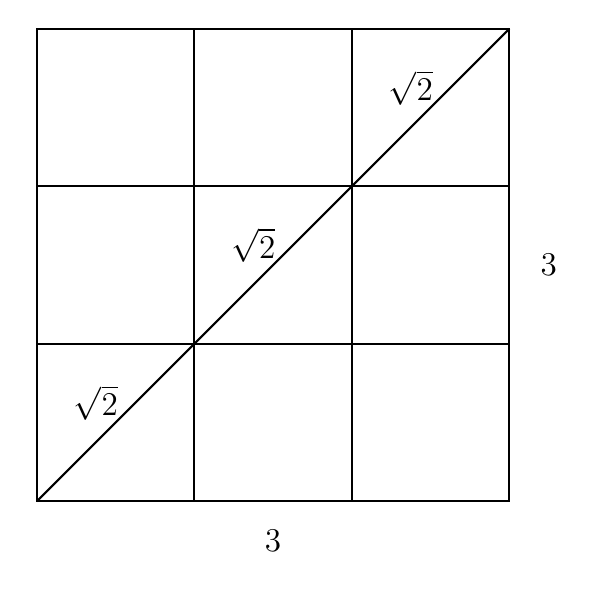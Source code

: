 \begin{tikzpicture}
\node at (-1,-1) {};

\node at (0,0) {};

\draw [thick] (-1,-1) rectangle (5,5);
\draw [thick] (-1,-1) -- (5,5);
\draw [thick] (-1,1) -- (5,1);
\draw [thick] (1,5) -- (1,-1);
\draw [thick] (3,-1) -- (3,5);
\draw [thick] (-1,3) -- (5,3);

\node at (-0.25,0.25) {\large $\sqrt{2}$};
\node at (1.75,2.25) {\large $\sqrt{2}$};
\node at (3.75,4.25) {\large $\sqrt{2}$};
\node at (2,-1.5) {\large 3};
\node at (5.5,2) {\large 3};
\end{tikzpicture}